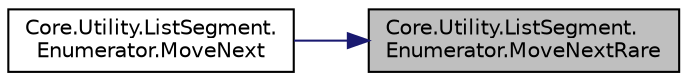 digraph "Core.Utility.ListSegment.Enumerator.MoveNextRare"
{
 // LATEX_PDF_SIZE
  edge [fontname="Helvetica",fontsize="10",labelfontname="Helvetica",labelfontsize="10"];
  node [fontname="Helvetica",fontsize="10",shape=record];
  rankdir="RL";
  Node1 [label="Core.Utility.ListSegment.\lEnumerator.MoveNextRare",height=0.2,width=0.4,color="black", fillcolor="grey75", style="filled", fontcolor="black",tooltip=" "];
  Node1 -> Node2 [dir="back",color="midnightblue",fontsize="10",style="solid",fontname="Helvetica"];
  Node2 [label="Core.Utility.ListSegment.\lEnumerator.MoveNext",height=0.2,width=0.4,color="black", fillcolor="white", style="filled",URL="$structCore_1_1Utility_1_1ListSegment_1_1Enumerator.html#a09744d760a04564fa2a451f21fc705cb",tooltip=" "];
}
